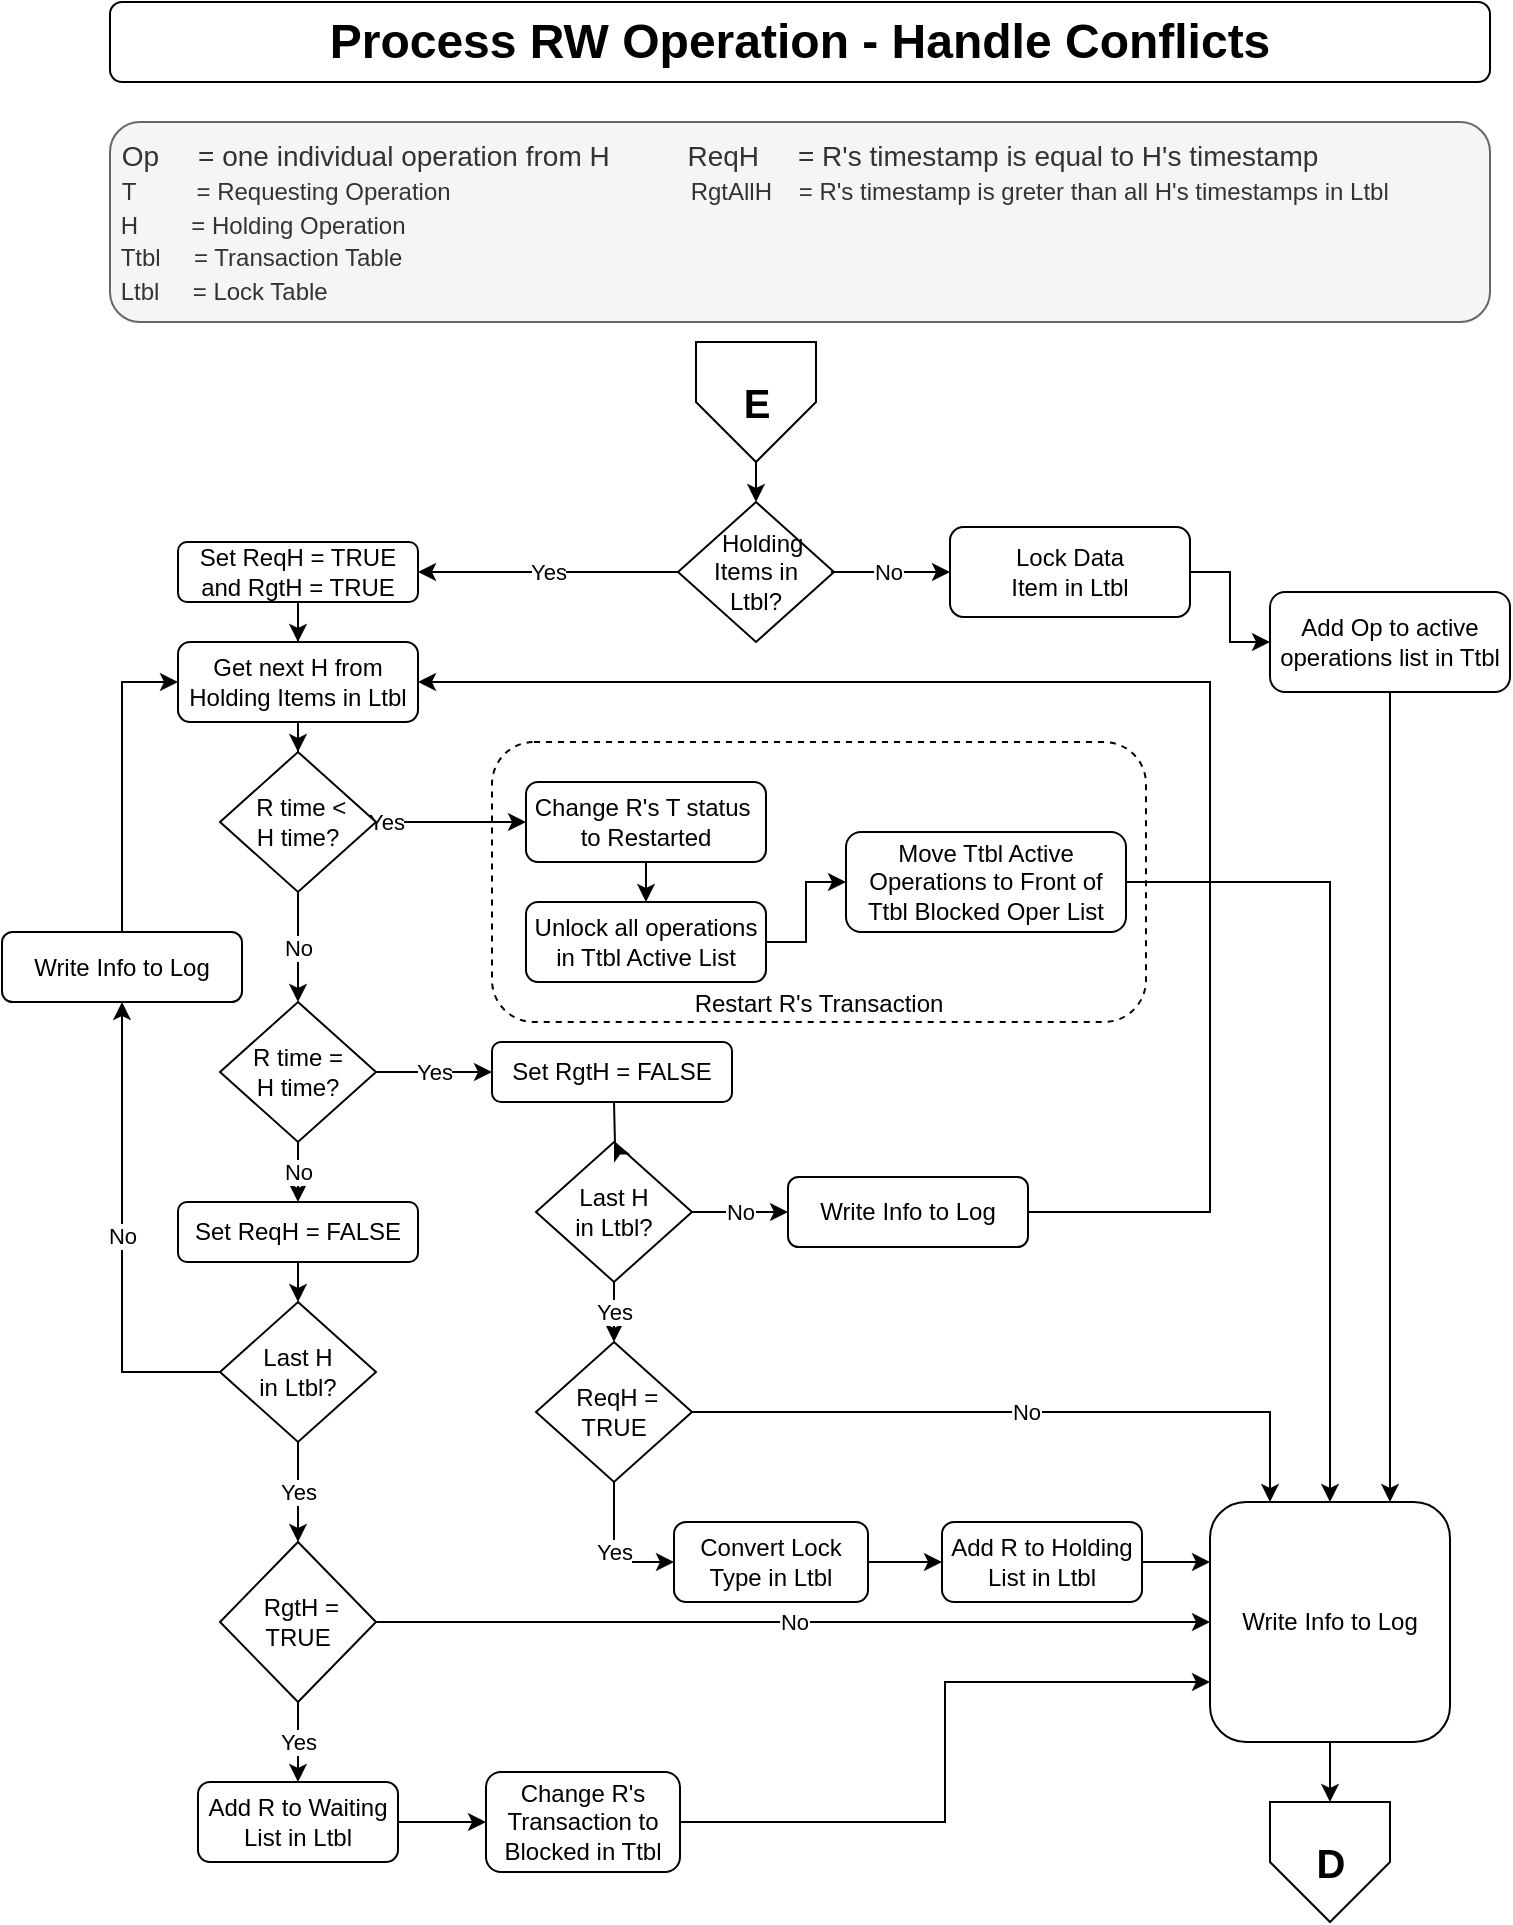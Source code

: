 <mxfile version="13.10.8" type="github">
  <diagram id="C5RBs43oDa-KdzZeNtuy" name="Page-1">
    <mxGraphModel dx="1187" dy="807" grid="1" gridSize="10" guides="1" tooltips="1" connect="1" arrows="1" fold="1" page="1" pageScale="1" pageWidth="827" pageHeight="1169" math="0" shadow="0">
      <root>
        <mxCell id="WIyWlLk6GJQsqaUBKTNV-0" />
        <mxCell id="WIyWlLk6GJQsqaUBKTNV-1" parent="WIyWlLk6GJQsqaUBKTNV-0" />
        <mxCell id="a0qcRUhDXjjUuK-SwN_m-12" value="Restart R&#39;s Transaction" style="rounded=1;whiteSpace=wrap;html=1;fontSize=12;glass=0;strokeWidth=1;shadow=0;container=0;dashed=1;verticalAlign=bottom;" vertex="1" parent="WIyWlLk6GJQsqaUBKTNV-1">
          <mxGeometry x="271" y="410" width="327" height="140" as="geometry" />
        </mxCell>
        <mxCell id="MxyfuENbYduMKJOF5cX6-17" value="Process RW Operation - Handle Conflicts" style="rounded=1;whiteSpace=wrap;html=1;fontSize=24;glass=0;strokeWidth=1;shadow=0;fontStyle=1" parent="WIyWlLk6GJQsqaUBKTNV-1" vertex="1">
          <mxGeometry x="80" y="40" width="690" height="40" as="geometry" />
        </mxCell>
        <mxCell id="MxyfuENbYduMKJOF5cX6-45" value="&amp;nbsp;Op&amp;nbsp; &amp;nbsp; &amp;nbsp;= one individual operation from H&amp;nbsp; &amp;nbsp; &amp;nbsp; &amp;nbsp; &amp;nbsp; ReqH&amp;nbsp; &amp;nbsp; &amp;nbsp;= R&#39;s timestamp is equal to H&#39;s timestamp&lt;br&gt;&amp;nbsp;&lt;span style=&quot;text-align: center ; font-size: 12px&quot;&gt;&lt;font style=&quot;font-size: 12px&quot;&gt;T&amp;nbsp; &amp;nbsp; &amp;nbsp; &amp;nbsp; &amp;nbsp;= Requesting Operation&amp;nbsp; &amp;nbsp; &amp;nbsp; &amp;nbsp; &amp;nbsp; &amp;nbsp; &amp;nbsp; &amp;nbsp; &amp;nbsp; &amp;nbsp; &amp;nbsp; &amp;nbsp; &amp;nbsp; &amp;nbsp; &amp;nbsp; &amp;nbsp; &amp;nbsp; &amp;nbsp; RgtAllH&amp;nbsp; &amp;nbsp; = R&#39;s timestamp is greter than all H&#39;s timestamps in Ltbl&lt;br&gt;&amp;nbsp;H&amp;nbsp; &amp;nbsp; &amp;nbsp; &amp;nbsp; = Holding Operation&lt;br&gt;&amp;nbsp;Ttbl&amp;nbsp; &amp;nbsp; &amp;nbsp;= Transaction Table&lt;br&gt;&amp;nbsp;Ltbl&amp;nbsp; &amp;nbsp; &amp;nbsp;= Lock Table&lt;br&gt;&lt;/font&gt;&lt;/span&gt;" style="text;html=1;align=left;verticalAlign=top;whiteSpace=wrap;rounded=1;fontSize=14;labelBorderColor=none;spacingTop=2;spacingLeft=0;spacingBottom=0;spacingRight=0;spacing=2;perimeterSpacing=0;strokeWidth=1;labelPadding=-1;fillColor=#f5f5f5;strokeColor=#666666;fontColor=#333333;" parent="WIyWlLk6GJQsqaUBKTNV-1" vertex="1">
          <mxGeometry x="80" y="100" width="690" height="100" as="geometry" />
        </mxCell>
        <mxCell id="b_4wLnTa9Ot5EjCLIlPe-1" value="E" style="verticalLabelPosition=middle;verticalAlign=middle;html=1;shape=offPageConnector;rounded=0;size=0.5;labelPosition=center;align=center;fontSize=20;fontStyle=1" parent="WIyWlLk6GJQsqaUBKTNV-1" vertex="1">
          <mxGeometry x="373" y="210" width="60" height="60" as="geometry" />
        </mxCell>
        <mxCell id="a0qcRUhDXjjUuK-SwN_m-22" value="Yes" style="edgeStyle=orthogonalEdgeStyle;rounded=0;orthogonalLoop=1;jettySize=auto;html=1;exitX=0;exitY=0.5;exitDx=0;exitDy=0;entryX=1;entryY=0.5;entryDx=0;entryDy=0;" edge="1" parent="WIyWlLk6GJQsqaUBKTNV-1" source="P3ikQWSBlR8Jcj2DVICu-0" target="a0qcRUhDXjjUuK-SwN_m-0">
          <mxGeometry relative="1" as="geometry" />
        </mxCell>
        <mxCell id="P3ikQWSBlR8Jcj2DVICu-0" value="&amp;nbsp; Holding &lt;br&gt;Items in &lt;br&gt;Ltbl?" style="rhombus;whiteSpace=wrap;html=1;container=0;" parent="WIyWlLk6GJQsqaUBKTNV-1" vertex="1">
          <mxGeometry x="364" y="290" width="78" height="70" as="geometry" />
        </mxCell>
        <mxCell id="P3ikQWSBlR8Jcj2DVICu-1" style="edgeStyle=orthogonalEdgeStyle;rounded=0;orthogonalLoop=1;jettySize=auto;html=1;entryX=0.5;entryY=0;entryDx=0;entryDy=0;exitX=0.5;exitY=1;exitDx=0;exitDy=0;" parent="WIyWlLk6GJQsqaUBKTNV-1" source="b_4wLnTa9Ot5EjCLIlPe-1" target="P3ikQWSBlR8Jcj2DVICu-0" edge="1">
          <mxGeometry x="310" y="250" as="geometry">
            <mxPoint x="403" y="270" as="sourcePoint" />
            <mxPoint x="403" y="400" as="targetPoint" />
            <Array as="points" />
          </mxGeometry>
        </mxCell>
        <mxCell id="P3ikQWSBlR8Jcj2DVICu-2" value="Lock Data &lt;br&gt;Item in Ltbl" style="rounded=1;whiteSpace=wrap;html=1;fontSize=12;glass=0;strokeWidth=1;shadow=0;container=0;" parent="WIyWlLk6GJQsqaUBKTNV-1" vertex="1">
          <mxGeometry x="500" y="302.5" width="120" height="45" as="geometry" />
        </mxCell>
        <mxCell id="P3ikQWSBlR8Jcj2DVICu-3" value="D" style="verticalLabelPosition=middle;verticalAlign=middle;html=1;shape=offPageConnector;rounded=0;size=0.5;labelPosition=center;align=center;fontSize=20;fontStyle=1" parent="WIyWlLk6GJQsqaUBKTNV-1" vertex="1">
          <mxGeometry x="660" y="940" width="60" height="60" as="geometry" />
        </mxCell>
        <mxCell id="P3ikQWSBlR8Jcj2DVICu-6" value="" style="endArrow=classic;html=1;exitX=1;exitY=0.5;exitDx=0;exitDy=0;edgeStyle=orthogonalEdgeStyle;entryX=0;entryY=0.5;entryDx=0;entryDy=0;" parent="WIyWlLk6GJQsqaUBKTNV-1" source="P3ikQWSBlR8Jcj2DVICu-0" target="P3ikQWSBlR8Jcj2DVICu-2" edge="1">
          <mxGeometry x="310" y="250" as="geometry">
            <mxPoint x="378" y="445" as="sourcePoint" />
            <mxPoint x="403" y="400" as="targetPoint" />
            <Array as="points">
              <mxPoint x="440" y="325" />
              <mxPoint x="440" y="325" />
            </Array>
          </mxGeometry>
        </mxCell>
        <mxCell id="P3ikQWSBlR8Jcj2DVICu-7" value="No" style="edgeLabel;resizable=0;html=1;align=center;verticalAlign=middle;container=0;" parent="P3ikQWSBlR8Jcj2DVICu-6" connectable="0" vertex="1">
          <mxGeometry relative="1" as="geometry" />
        </mxCell>
        <mxCell id="P3ikQWSBlR8Jcj2DVICu-8" style="edgeStyle=orthogonalEdgeStyle;rounded=0;orthogonalLoop=1;jettySize=auto;html=1;entryX=0;entryY=0.5;entryDx=0;entryDy=0;exitX=1;exitY=0.5;exitDx=0;exitDy=0;" parent="WIyWlLk6GJQsqaUBKTNV-1" source="P3ikQWSBlR8Jcj2DVICu-2" target="ci1VZqPzHlIvv0wYTucQ-0" edge="1">
          <mxGeometry x="320" y="295" as="geometry">
            <mxPoint x="413" y="315" as="sourcePoint" />
            <mxPoint x="413" y="335" as="targetPoint" />
            <Array as="points" />
          </mxGeometry>
        </mxCell>
        <mxCell id="ci1VZqPzHlIvv0wYTucQ-0" value="Add Op to active operations list in Ttbl" style="rounded=1;whiteSpace=wrap;html=1;fontSize=12;glass=0;strokeWidth=1;shadow=0;container=0;" parent="WIyWlLk6GJQsqaUBKTNV-1" vertex="1">
          <mxGeometry x="660" y="335" width="120" height="50" as="geometry" />
        </mxCell>
        <mxCell id="ci1VZqPzHlIvv0wYTucQ-1" style="edgeStyle=orthogonalEdgeStyle;rounded=0;orthogonalLoop=1;jettySize=auto;html=1;entryX=0.75;entryY=0;entryDx=0;entryDy=0;exitX=0.5;exitY=1;exitDx=0;exitDy=0;" parent="WIyWlLk6GJQsqaUBKTNV-1" source="ci1VZqPzHlIvv0wYTucQ-0" target="a0qcRUhDXjjUuK-SwN_m-6" edge="1">
          <mxGeometry x="330" y="305" as="geometry">
            <mxPoint x="620" y="370" as="sourcePoint" />
            <mxPoint x="670" y="370" as="targetPoint" />
            <Array as="points" />
          </mxGeometry>
        </mxCell>
        <mxCell id="a0qcRUhDXjjUuK-SwN_m-3" value="" style="edgeStyle=orthogonalEdgeStyle;rounded=0;orthogonalLoop=1;jettySize=auto;html=1;" edge="1" parent="WIyWlLk6GJQsqaUBKTNV-1" source="a0qcRUhDXjjUuK-SwN_m-0" target="a0qcRUhDXjjUuK-SwN_m-2">
          <mxGeometry relative="1" as="geometry" />
        </mxCell>
        <mxCell id="a0qcRUhDXjjUuK-SwN_m-0" value="Set ReqH = TRUE and RgtH = TRUE" style="rounded=1;whiteSpace=wrap;html=1;fontSize=12;glass=0;strokeWidth=1;shadow=0;container=0;" vertex="1" parent="WIyWlLk6GJQsqaUBKTNV-1">
          <mxGeometry x="114" y="310" width="120" height="30" as="geometry" />
        </mxCell>
        <mxCell id="a0qcRUhDXjjUuK-SwN_m-5" value="" style="edgeStyle=orthogonalEdgeStyle;rounded=0;orthogonalLoop=1;jettySize=auto;html=1;" edge="1" parent="WIyWlLk6GJQsqaUBKTNV-1" source="a0qcRUhDXjjUuK-SwN_m-2" target="a0qcRUhDXjjUuK-SwN_m-4">
          <mxGeometry relative="1" as="geometry" />
        </mxCell>
        <mxCell id="a0qcRUhDXjjUuK-SwN_m-2" value="Get next H from Holding Items in Ltbl" style="rounded=1;whiteSpace=wrap;html=1;fontSize=12;glass=0;strokeWidth=1;shadow=0;container=0;" vertex="1" parent="WIyWlLk6GJQsqaUBKTNV-1">
          <mxGeometry x="114" y="360" width="120" height="40" as="geometry" />
        </mxCell>
        <mxCell id="a0qcRUhDXjjUuK-SwN_m-9" value="Yes" style="edgeStyle=orthogonalEdgeStyle;rounded=0;orthogonalLoop=1;jettySize=auto;html=1;entryX=0;entryY=0.5;entryDx=0;entryDy=0;exitX=1;exitY=0.5;exitDx=0;exitDy=0;" edge="1" parent="WIyWlLk6GJQsqaUBKTNV-1" source="a0qcRUhDXjjUuK-SwN_m-4" target="a0qcRUhDXjjUuK-SwN_m-23">
          <mxGeometry relative="1" as="geometry">
            <mxPoint x="170" y="497.5" as="targetPoint" />
            <Array as="points">
              <mxPoint x="180" y="450" />
              <mxPoint x="180" y="450" />
            </Array>
          </mxGeometry>
        </mxCell>
        <mxCell id="a0qcRUhDXjjUuK-SwN_m-15" value="No" style="edgeStyle=orthogonalEdgeStyle;rounded=0;orthogonalLoop=1;jettySize=auto;html=1;" edge="1" parent="WIyWlLk6GJQsqaUBKTNV-1" source="a0qcRUhDXjjUuK-SwN_m-4" target="a0qcRUhDXjjUuK-SwN_m-13">
          <mxGeometry relative="1" as="geometry" />
        </mxCell>
        <mxCell id="a0qcRUhDXjjUuK-SwN_m-4" value="&amp;nbsp;R time &amp;lt; &lt;br&gt;H time?" style="rhombus;whiteSpace=wrap;html=1;container=0;" vertex="1" parent="WIyWlLk6GJQsqaUBKTNV-1">
          <mxGeometry x="135" y="415" width="78" height="70" as="geometry" />
        </mxCell>
        <mxCell id="a0qcRUhDXjjUuK-SwN_m-7" value="" style="edgeStyle=orthogonalEdgeStyle;rounded=0;orthogonalLoop=1;jettySize=auto;html=1;" edge="1" parent="WIyWlLk6GJQsqaUBKTNV-1" source="a0qcRUhDXjjUuK-SwN_m-6" target="P3ikQWSBlR8Jcj2DVICu-3">
          <mxGeometry relative="1" as="geometry" />
        </mxCell>
        <mxCell id="a0qcRUhDXjjUuK-SwN_m-6" value="Write Info to Log" style="rounded=1;whiteSpace=wrap;html=1;fontSize=12;glass=0;strokeWidth=1;shadow=0;container=0;" vertex="1" parent="WIyWlLk6GJQsqaUBKTNV-1">
          <mxGeometry x="630" y="790" width="120" height="120" as="geometry" />
        </mxCell>
        <mxCell id="a0qcRUhDXjjUuK-SwN_m-18" value="Yes" style="edgeStyle=orthogonalEdgeStyle;rounded=0;orthogonalLoop=1;jettySize=auto;html=1;entryX=0;entryY=0.5;entryDx=0;entryDy=0;" edge="1" parent="WIyWlLk6GJQsqaUBKTNV-1" source="a0qcRUhDXjjUuK-SwN_m-13" target="a0qcRUhDXjjUuK-SwN_m-17">
          <mxGeometry relative="1" as="geometry">
            <mxPoint x="193" y="575" as="targetPoint" />
          </mxGeometry>
        </mxCell>
        <mxCell id="a0qcRUhDXjjUuK-SwN_m-46" value="No" style="edgeStyle=orthogonalEdgeStyle;rounded=0;orthogonalLoop=1;jettySize=auto;html=1;exitX=0.5;exitY=1;exitDx=0;exitDy=0;entryX=0.5;entryY=0;entryDx=0;entryDy=0;" edge="1" parent="WIyWlLk6GJQsqaUBKTNV-1" source="a0qcRUhDXjjUuK-SwN_m-13" target="a0qcRUhDXjjUuK-SwN_m-45">
          <mxGeometry relative="1" as="geometry" />
        </mxCell>
        <mxCell id="a0qcRUhDXjjUuK-SwN_m-13" value="&amp;nbsp;R time =&amp;nbsp;&lt;br&gt;H time?" style="rhombus;whiteSpace=wrap;html=1;container=0;" vertex="1" parent="WIyWlLk6GJQsqaUBKTNV-1">
          <mxGeometry x="135" y="540" width="78" height="70" as="geometry" />
        </mxCell>
        <mxCell id="a0qcRUhDXjjUuK-SwN_m-34" value="Yes" style="edgeStyle=orthogonalEdgeStyle;rounded=0;orthogonalLoop=1;jettySize=auto;html=1;exitX=0.5;exitY=1;exitDx=0;exitDy=0;" edge="1" parent="WIyWlLk6GJQsqaUBKTNV-1" source="a0qcRUhDXjjUuK-SwN_m-14" target="a0qcRUhDXjjUuK-SwN_m-33">
          <mxGeometry relative="1" as="geometry" />
        </mxCell>
        <mxCell id="a0qcRUhDXjjUuK-SwN_m-14" value="Last H &lt;br&gt;in Ltbl?" style="rhombus;whiteSpace=wrap;html=1;container=0;" vertex="1" parent="WIyWlLk6GJQsqaUBKTNV-1">
          <mxGeometry x="293" y="610" width="78" height="70" as="geometry" />
        </mxCell>
        <mxCell id="a0qcRUhDXjjUuK-SwN_m-19" value="" style="edgeStyle=orthogonalEdgeStyle;rounded=0;orthogonalLoop=1;jettySize=auto;html=1;" edge="1" parent="WIyWlLk6GJQsqaUBKTNV-1" target="a0qcRUhDXjjUuK-SwN_m-14">
          <mxGeometry relative="1" as="geometry">
            <mxPoint x="332.0" y="590" as="sourcePoint" />
          </mxGeometry>
        </mxCell>
        <mxCell id="a0qcRUhDXjjUuK-SwN_m-17" value="Set RgtH = FALSE" style="rounded=1;whiteSpace=wrap;html=1;fontSize=12;glass=0;strokeWidth=1;shadow=0;container=0;" vertex="1" parent="WIyWlLk6GJQsqaUBKTNV-1">
          <mxGeometry x="271" y="560" width="120" height="30" as="geometry" />
        </mxCell>
        <mxCell id="a0qcRUhDXjjUuK-SwN_m-30" style="edgeStyle=orthogonalEdgeStyle;rounded=0;orthogonalLoop=1;jettySize=auto;html=1;exitX=0.5;exitY=1;exitDx=0;exitDy=0;entryX=0.5;entryY=0;entryDx=0;entryDy=0;" edge="1" parent="WIyWlLk6GJQsqaUBKTNV-1" source="a0qcRUhDXjjUuK-SwN_m-23" target="a0qcRUhDXjjUuK-SwN_m-24">
          <mxGeometry relative="1" as="geometry" />
        </mxCell>
        <mxCell id="a0qcRUhDXjjUuK-SwN_m-23" value="Change R&#39;s T status&amp;nbsp;&lt;br&gt;to Restarted" style="rounded=1;whiteSpace=wrap;html=1;fontSize=12;glass=0;strokeWidth=1;shadow=0;container=0;" vertex="1" parent="WIyWlLk6GJQsqaUBKTNV-1">
          <mxGeometry x="288" y="430" width="120" height="40" as="geometry" />
        </mxCell>
        <mxCell id="a0qcRUhDXjjUuK-SwN_m-31" style="edgeStyle=orthogonalEdgeStyle;rounded=0;orthogonalLoop=1;jettySize=auto;html=1;exitX=1;exitY=0.5;exitDx=0;exitDy=0;entryX=0;entryY=0.5;entryDx=0;entryDy=0;" edge="1" parent="WIyWlLk6GJQsqaUBKTNV-1" source="a0qcRUhDXjjUuK-SwN_m-24" target="a0qcRUhDXjjUuK-SwN_m-25">
          <mxGeometry relative="1" as="geometry" />
        </mxCell>
        <mxCell id="a0qcRUhDXjjUuK-SwN_m-24" value="Unlock all operations in Ttbl Active List" style="rounded=1;whiteSpace=wrap;html=1;fontSize=12;glass=0;strokeWidth=1;shadow=0;container=0;" vertex="1" parent="WIyWlLk6GJQsqaUBKTNV-1">
          <mxGeometry x="288" y="490" width="120" height="40" as="geometry" />
        </mxCell>
        <mxCell id="a0qcRUhDXjjUuK-SwN_m-29" style="edgeStyle=orthogonalEdgeStyle;rounded=0;orthogonalLoop=1;jettySize=auto;html=1;exitX=1;exitY=0.5;exitDx=0;exitDy=0;entryX=0.5;entryY=0;entryDx=0;entryDy=0;" edge="1" parent="WIyWlLk6GJQsqaUBKTNV-1" source="a0qcRUhDXjjUuK-SwN_m-25" target="a0qcRUhDXjjUuK-SwN_m-6">
          <mxGeometry relative="1" as="geometry" />
        </mxCell>
        <mxCell id="a0qcRUhDXjjUuK-SwN_m-25" value="Move Ttbl Active Operations to Front of Ttbl Blocked Oper List" style="rounded=1;whiteSpace=wrap;html=1;fontSize=12;glass=0;strokeWidth=1;shadow=0;container=0;" vertex="1" parent="WIyWlLk6GJQsqaUBKTNV-1">
          <mxGeometry x="448" y="455" width="140" height="50" as="geometry" />
        </mxCell>
        <mxCell id="a0qcRUhDXjjUuK-SwN_m-35" value="No" style="edgeStyle=orthogonalEdgeStyle;rounded=0;orthogonalLoop=1;jettySize=auto;html=1;exitX=1;exitY=0.5;exitDx=0;exitDy=0;entryX=0.25;entryY=0;entryDx=0;entryDy=0;" edge="1" parent="WIyWlLk6GJQsqaUBKTNV-1" source="a0qcRUhDXjjUuK-SwN_m-33" target="a0qcRUhDXjjUuK-SwN_m-6">
          <mxGeometry relative="1" as="geometry" />
        </mxCell>
        <mxCell id="a0qcRUhDXjjUuK-SwN_m-41" value="Yes" style="edgeStyle=orthogonalEdgeStyle;rounded=0;orthogonalLoop=1;jettySize=auto;html=1;exitX=0.5;exitY=1;exitDx=0;exitDy=0;entryX=0;entryY=0.5;entryDx=0;entryDy=0;" edge="1" parent="WIyWlLk6GJQsqaUBKTNV-1" source="a0qcRUhDXjjUuK-SwN_m-33" target="a0qcRUhDXjjUuK-SwN_m-39">
          <mxGeometry relative="1" as="geometry" />
        </mxCell>
        <mxCell id="a0qcRUhDXjjUuK-SwN_m-33" value="&amp;nbsp;ReqH = TRUE" style="rhombus;whiteSpace=wrap;html=1;container=0;" vertex="1" parent="WIyWlLk6GJQsqaUBKTNV-1">
          <mxGeometry x="293" y="710" width="78" height="70" as="geometry" />
        </mxCell>
        <mxCell id="a0qcRUhDXjjUuK-SwN_m-38" style="edgeStyle=orthogonalEdgeStyle;rounded=0;orthogonalLoop=1;jettySize=auto;html=1;exitX=1;exitY=0.5;exitDx=0;exitDy=0;entryX=1;entryY=0.5;entryDx=0;entryDy=0;" edge="1" parent="WIyWlLk6GJQsqaUBKTNV-1" source="a0qcRUhDXjjUuK-SwN_m-36" target="a0qcRUhDXjjUuK-SwN_m-2">
          <mxGeometry relative="1" as="geometry">
            <Array as="points">
              <mxPoint x="630" y="645" />
              <mxPoint x="630" y="380" />
            </Array>
          </mxGeometry>
        </mxCell>
        <mxCell id="a0qcRUhDXjjUuK-SwN_m-36" value="Write Info to Log" style="rounded=1;whiteSpace=wrap;html=1;fontSize=12;glass=0;strokeWidth=1;shadow=0;container=0;" vertex="1" parent="WIyWlLk6GJQsqaUBKTNV-1">
          <mxGeometry x="419" y="627.5" width="120" height="35" as="geometry" />
        </mxCell>
        <mxCell id="a0qcRUhDXjjUuK-SwN_m-37" value="No" style="edgeStyle=orthogonalEdgeStyle;rounded=0;orthogonalLoop=1;jettySize=auto;html=1;exitX=1;exitY=0.5;exitDx=0;exitDy=0;entryX=0;entryY=0.5;entryDx=0;entryDy=0;" edge="1" parent="WIyWlLk6GJQsqaUBKTNV-1" source="a0qcRUhDXjjUuK-SwN_m-14" target="a0qcRUhDXjjUuK-SwN_m-36">
          <mxGeometry relative="1" as="geometry">
            <mxPoint x="328" y="645" as="sourcePoint" />
            <mxPoint x="199" y="380" as="targetPoint" />
            <Array as="points" />
          </mxGeometry>
        </mxCell>
        <mxCell id="a0qcRUhDXjjUuK-SwN_m-43" style="edgeStyle=orthogonalEdgeStyle;rounded=0;orthogonalLoop=1;jettySize=auto;html=1;exitX=1;exitY=0.5;exitDx=0;exitDy=0;entryX=0;entryY=0.5;entryDx=0;entryDy=0;" edge="1" parent="WIyWlLk6GJQsqaUBKTNV-1" source="a0qcRUhDXjjUuK-SwN_m-39" target="a0qcRUhDXjjUuK-SwN_m-40">
          <mxGeometry relative="1" as="geometry" />
        </mxCell>
        <mxCell id="a0qcRUhDXjjUuK-SwN_m-39" value="Convert Lock &lt;br&gt;Type in Ltbl" style="rounded=1;whiteSpace=wrap;html=1;fontSize=12;glass=0;strokeWidth=1;shadow=0;container=0;" vertex="1" parent="WIyWlLk6GJQsqaUBKTNV-1">
          <mxGeometry x="362" y="800" width="97" height="40" as="geometry" />
        </mxCell>
        <mxCell id="a0qcRUhDXjjUuK-SwN_m-51" style="edgeStyle=orthogonalEdgeStyle;rounded=0;orthogonalLoop=1;jettySize=auto;html=1;exitX=1;exitY=0.5;exitDx=0;exitDy=0;entryX=0;entryY=0.25;entryDx=0;entryDy=0;" edge="1" parent="WIyWlLk6GJQsqaUBKTNV-1" source="a0qcRUhDXjjUuK-SwN_m-40" target="a0qcRUhDXjjUuK-SwN_m-6">
          <mxGeometry relative="1" as="geometry" />
        </mxCell>
        <mxCell id="a0qcRUhDXjjUuK-SwN_m-40" value="Add R to Holding List in Ltbl" style="rounded=1;whiteSpace=wrap;html=1;fontSize=12;glass=0;strokeWidth=1;shadow=0;container=0;" vertex="1" parent="WIyWlLk6GJQsqaUBKTNV-1">
          <mxGeometry x="496" y="800" width="100" height="40" as="geometry" />
        </mxCell>
        <mxCell id="a0qcRUhDXjjUuK-SwN_m-50" style="edgeStyle=orthogonalEdgeStyle;rounded=0;orthogonalLoop=1;jettySize=auto;html=1;exitX=0.5;exitY=1;exitDx=0;exitDy=0;entryX=0.5;entryY=0;entryDx=0;entryDy=0;" edge="1" parent="WIyWlLk6GJQsqaUBKTNV-1" source="a0qcRUhDXjjUuK-SwN_m-45" target="a0qcRUhDXjjUuK-SwN_m-48">
          <mxGeometry relative="1" as="geometry" />
        </mxCell>
        <mxCell id="a0qcRUhDXjjUuK-SwN_m-45" value="Set ReqH = FALSE" style="rounded=1;whiteSpace=wrap;html=1;fontSize=12;glass=0;strokeWidth=1;shadow=0;container=0;" vertex="1" parent="WIyWlLk6GJQsqaUBKTNV-1">
          <mxGeometry x="114" y="640" width="120" height="30" as="geometry" />
        </mxCell>
        <mxCell id="a0qcRUhDXjjUuK-SwN_m-47" value="Yes" style="edgeStyle=orthogonalEdgeStyle;rounded=0;orthogonalLoop=1;jettySize=auto;html=1;exitX=0.5;exitY=1;exitDx=0;exitDy=0;" edge="1" parent="WIyWlLk6GJQsqaUBKTNV-1" source="a0qcRUhDXjjUuK-SwN_m-48" target="a0qcRUhDXjjUuK-SwN_m-49">
          <mxGeometry relative="1" as="geometry" />
        </mxCell>
        <mxCell id="a0qcRUhDXjjUuK-SwN_m-53" value="No" style="edgeStyle=orthogonalEdgeStyle;rounded=0;orthogonalLoop=1;jettySize=auto;html=1;exitX=0;exitY=0.5;exitDx=0;exitDy=0;entryX=0.5;entryY=1;entryDx=0;entryDy=0;" edge="1" parent="WIyWlLk6GJQsqaUBKTNV-1" source="a0qcRUhDXjjUuK-SwN_m-48" target="a0qcRUhDXjjUuK-SwN_m-61">
          <mxGeometry relative="1" as="geometry">
            <mxPoint x="95" y="540" as="targetPoint" />
          </mxGeometry>
        </mxCell>
        <mxCell id="a0qcRUhDXjjUuK-SwN_m-48" value="Last H &lt;br&gt;in Ltbl?" style="rhombus;whiteSpace=wrap;html=1;container=0;" vertex="1" parent="WIyWlLk6GJQsqaUBKTNV-1">
          <mxGeometry x="135" y="690" width="78" height="70" as="geometry" />
        </mxCell>
        <mxCell id="a0qcRUhDXjjUuK-SwN_m-52" value="No" style="edgeStyle=orthogonalEdgeStyle;rounded=0;orthogonalLoop=1;jettySize=auto;html=1;exitX=1;exitY=0.5;exitDx=0;exitDy=0;" edge="1" parent="WIyWlLk6GJQsqaUBKTNV-1" source="a0qcRUhDXjjUuK-SwN_m-49" target="a0qcRUhDXjjUuK-SwN_m-6">
          <mxGeometry relative="1" as="geometry" />
        </mxCell>
        <mxCell id="a0qcRUhDXjjUuK-SwN_m-58" value="Yes" style="edgeStyle=orthogonalEdgeStyle;rounded=0;orthogonalLoop=1;jettySize=auto;html=1;exitX=0.5;exitY=1;exitDx=0;exitDy=0;entryX=0.5;entryY=0;entryDx=0;entryDy=0;" edge="1" parent="WIyWlLk6GJQsqaUBKTNV-1" source="a0qcRUhDXjjUuK-SwN_m-49" target="a0qcRUhDXjjUuK-SwN_m-56">
          <mxGeometry relative="1" as="geometry" />
        </mxCell>
        <mxCell id="a0qcRUhDXjjUuK-SwN_m-49" value="&amp;nbsp;RgtH = TRUE" style="rhombus;whiteSpace=wrap;html=1;container=0;" vertex="1" parent="WIyWlLk6GJQsqaUBKTNV-1">
          <mxGeometry x="135" y="810" width="78" height="80" as="geometry" />
        </mxCell>
        <mxCell id="a0qcRUhDXjjUuK-SwN_m-60" style="edgeStyle=orthogonalEdgeStyle;rounded=0;orthogonalLoop=1;jettySize=auto;html=1;exitX=1;exitY=0.5;exitDx=0;exitDy=0;entryX=0;entryY=0.75;entryDx=0;entryDy=0;" edge="1" parent="WIyWlLk6GJQsqaUBKTNV-1" source="a0qcRUhDXjjUuK-SwN_m-55" target="a0qcRUhDXjjUuK-SwN_m-6">
          <mxGeometry relative="1" as="geometry" />
        </mxCell>
        <mxCell id="a0qcRUhDXjjUuK-SwN_m-55" value="Change R&#39;s Transaction to Blocked in Ttbl" style="rounded=1;whiteSpace=wrap;html=1;fontSize=12;glass=0;strokeWidth=1;shadow=0;container=0;" vertex="1" parent="WIyWlLk6GJQsqaUBKTNV-1">
          <mxGeometry x="268" y="925" width="97" height="50" as="geometry" />
        </mxCell>
        <mxCell id="a0qcRUhDXjjUuK-SwN_m-59" style="edgeStyle=orthogonalEdgeStyle;rounded=0;orthogonalLoop=1;jettySize=auto;html=1;exitX=1;exitY=0.5;exitDx=0;exitDy=0;entryX=0;entryY=0.5;entryDx=0;entryDy=0;" edge="1" parent="WIyWlLk6GJQsqaUBKTNV-1" source="a0qcRUhDXjjUuK-SwN_m-56" target="a0qcRUhDXjjUuK-SwN_m-55">
          <mxGeometry relative="1" as="geometry" />
        </mxCell>
        <mxCell id="a0qcRUhDXjjUuK-SwN_m-56" value="Add R to Waiting List in Ltbl" style="rounded=1;whiteSpace=wrap;html=1;fontSize=12;glass=0;strokeWidth=1;shadow=0;container=0;" vertex="1" parent="WIyWlLk6GJQsqaUBKTNV-1">
          <mxGeometry x="124" y="930" width="100" height="40" as="geometry" />
        </mxCell>
        <mxCell id="a0qcRUhDXjjUuK-SwN_m-62" style="edgeStyle=orthogonalEdgeStyle;rounded=0;orthogonalLoop=1;jettySize=auto;html=1;exitX=0.5;exitY=0;exitDx=0;exitDy=0;entryX=0;entryY=0.5;entryDx=0;entryDy=0;" edge="1" parent="WIyWlLk6GJQsqaUBKTNV-1" source="a0qcRUhDXjjUuK-SwN_m-61" target="a0qcRUhDXjjUuK-SwN_m-2">
          <mxGeometry relative="1" as="geometry">
            <mxPoint x="95" y="505" as="sourcePoint" />
            <Array as="points">
              <mxPoint x="86" y="380" />
            </Array>
          </mxGeometry>
        </mxCell>
        <mxCell id="a0qcRUhDXjjUuK-SwN_m-61" value="Write Info to Log" style="rounded=1;whiteSpace=wrap;html=1;fontSize=12;glass=0;strokeWidth=1;shadow=0;container=0;" vertex="1" parent="WIyWlLk6GJQsqaUBKTNV-1">
          <mxGeometry x="26" y="505" width="120" height="35" as="geometry" />
        </mxCell>
      </root>
    </mxGraphModel>
  </diagram>
</mxfile>
